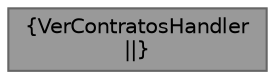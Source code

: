 digraph "VerContratosHandler"
{
 // INTERACTIVE_SVG=YES
 // LATEX_PDF_SIZE
  bgcolor="transparent";
  edge [fontname=Helvetica,fontsize=10,labelfontname=Helvetica,labelfontsize=10];
  node [fontname=Helvetica,fontsize=10,shape=box,height=0.2,width=0.4];
  Node1 [label="{VerContratosHandler\n||}",height=0.2,width=0.4,color="gray40", fillcolor="grey60", style="filled", fontcolor="black",tooltip="IHandler para mostrar contratos según el TipoDeUsuario que ingrese"];
}
